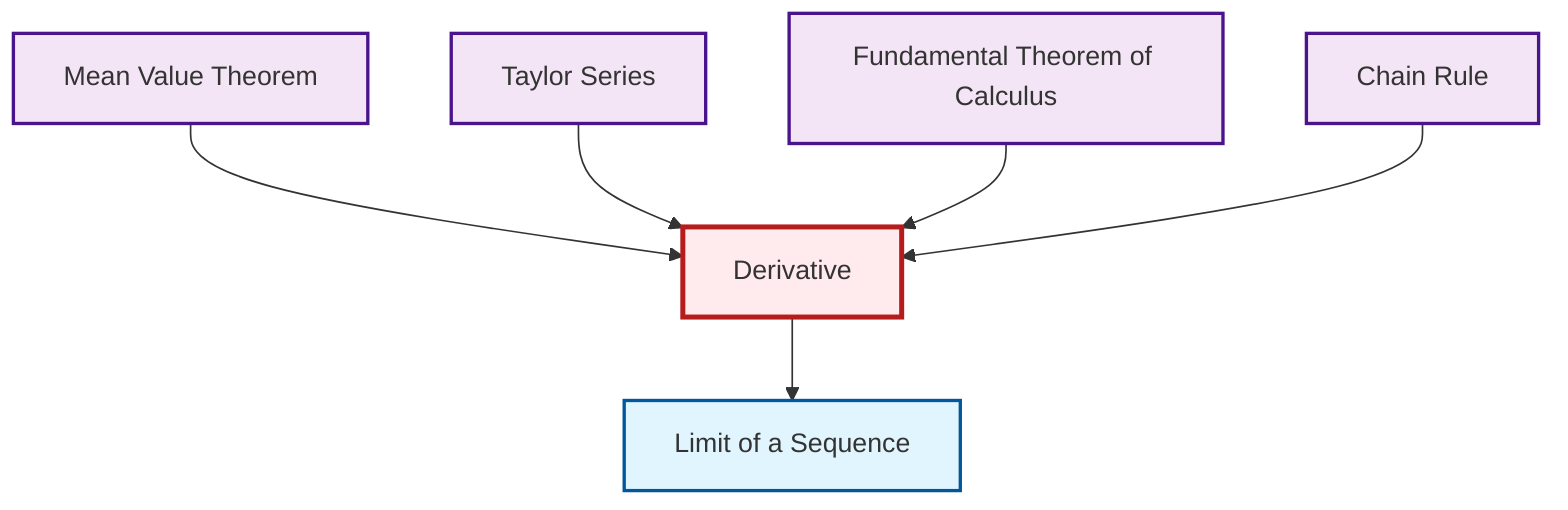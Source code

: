 graph TD
    classDef definition fill:#e1f5fe,stroke:#01579b,stroke-width:2px
    classDef theorem fill:#f3e5f5,stroke:#4a148c,stroke-width:2px
    classDef axiom fill:#fff3e0,stroke:#e65100,stroke-width:2px
    classDef example fill:#e8f5e9,stroke:#1b5e20,stroke-width:2px
    classDef current fill:#ffebee,stroke:#b71c1c,stroke-width:3px
    def-limit["Limit of a Sequence"]:::definition
    thm-chain-rule["Chain Rule"]:::theorem
    thm-mean-value["Mean Value Theorem"]:::theorem
    thm-fundamental-calculus["Fundamental Theorem of Calculus"]:::theorem
    thm-taylor-series["Taylor Series"]:::theorem
    def-derivative["Derivative"]:::definition
    thm-mean-value --> def-derivative
    thm-taylor-series --> def-derivative
    thm-fundamental-calculus --> def-derivative
    thm-chain-rule --> def-derivative
    def-derivative --> def-limit
    class def-derivative current